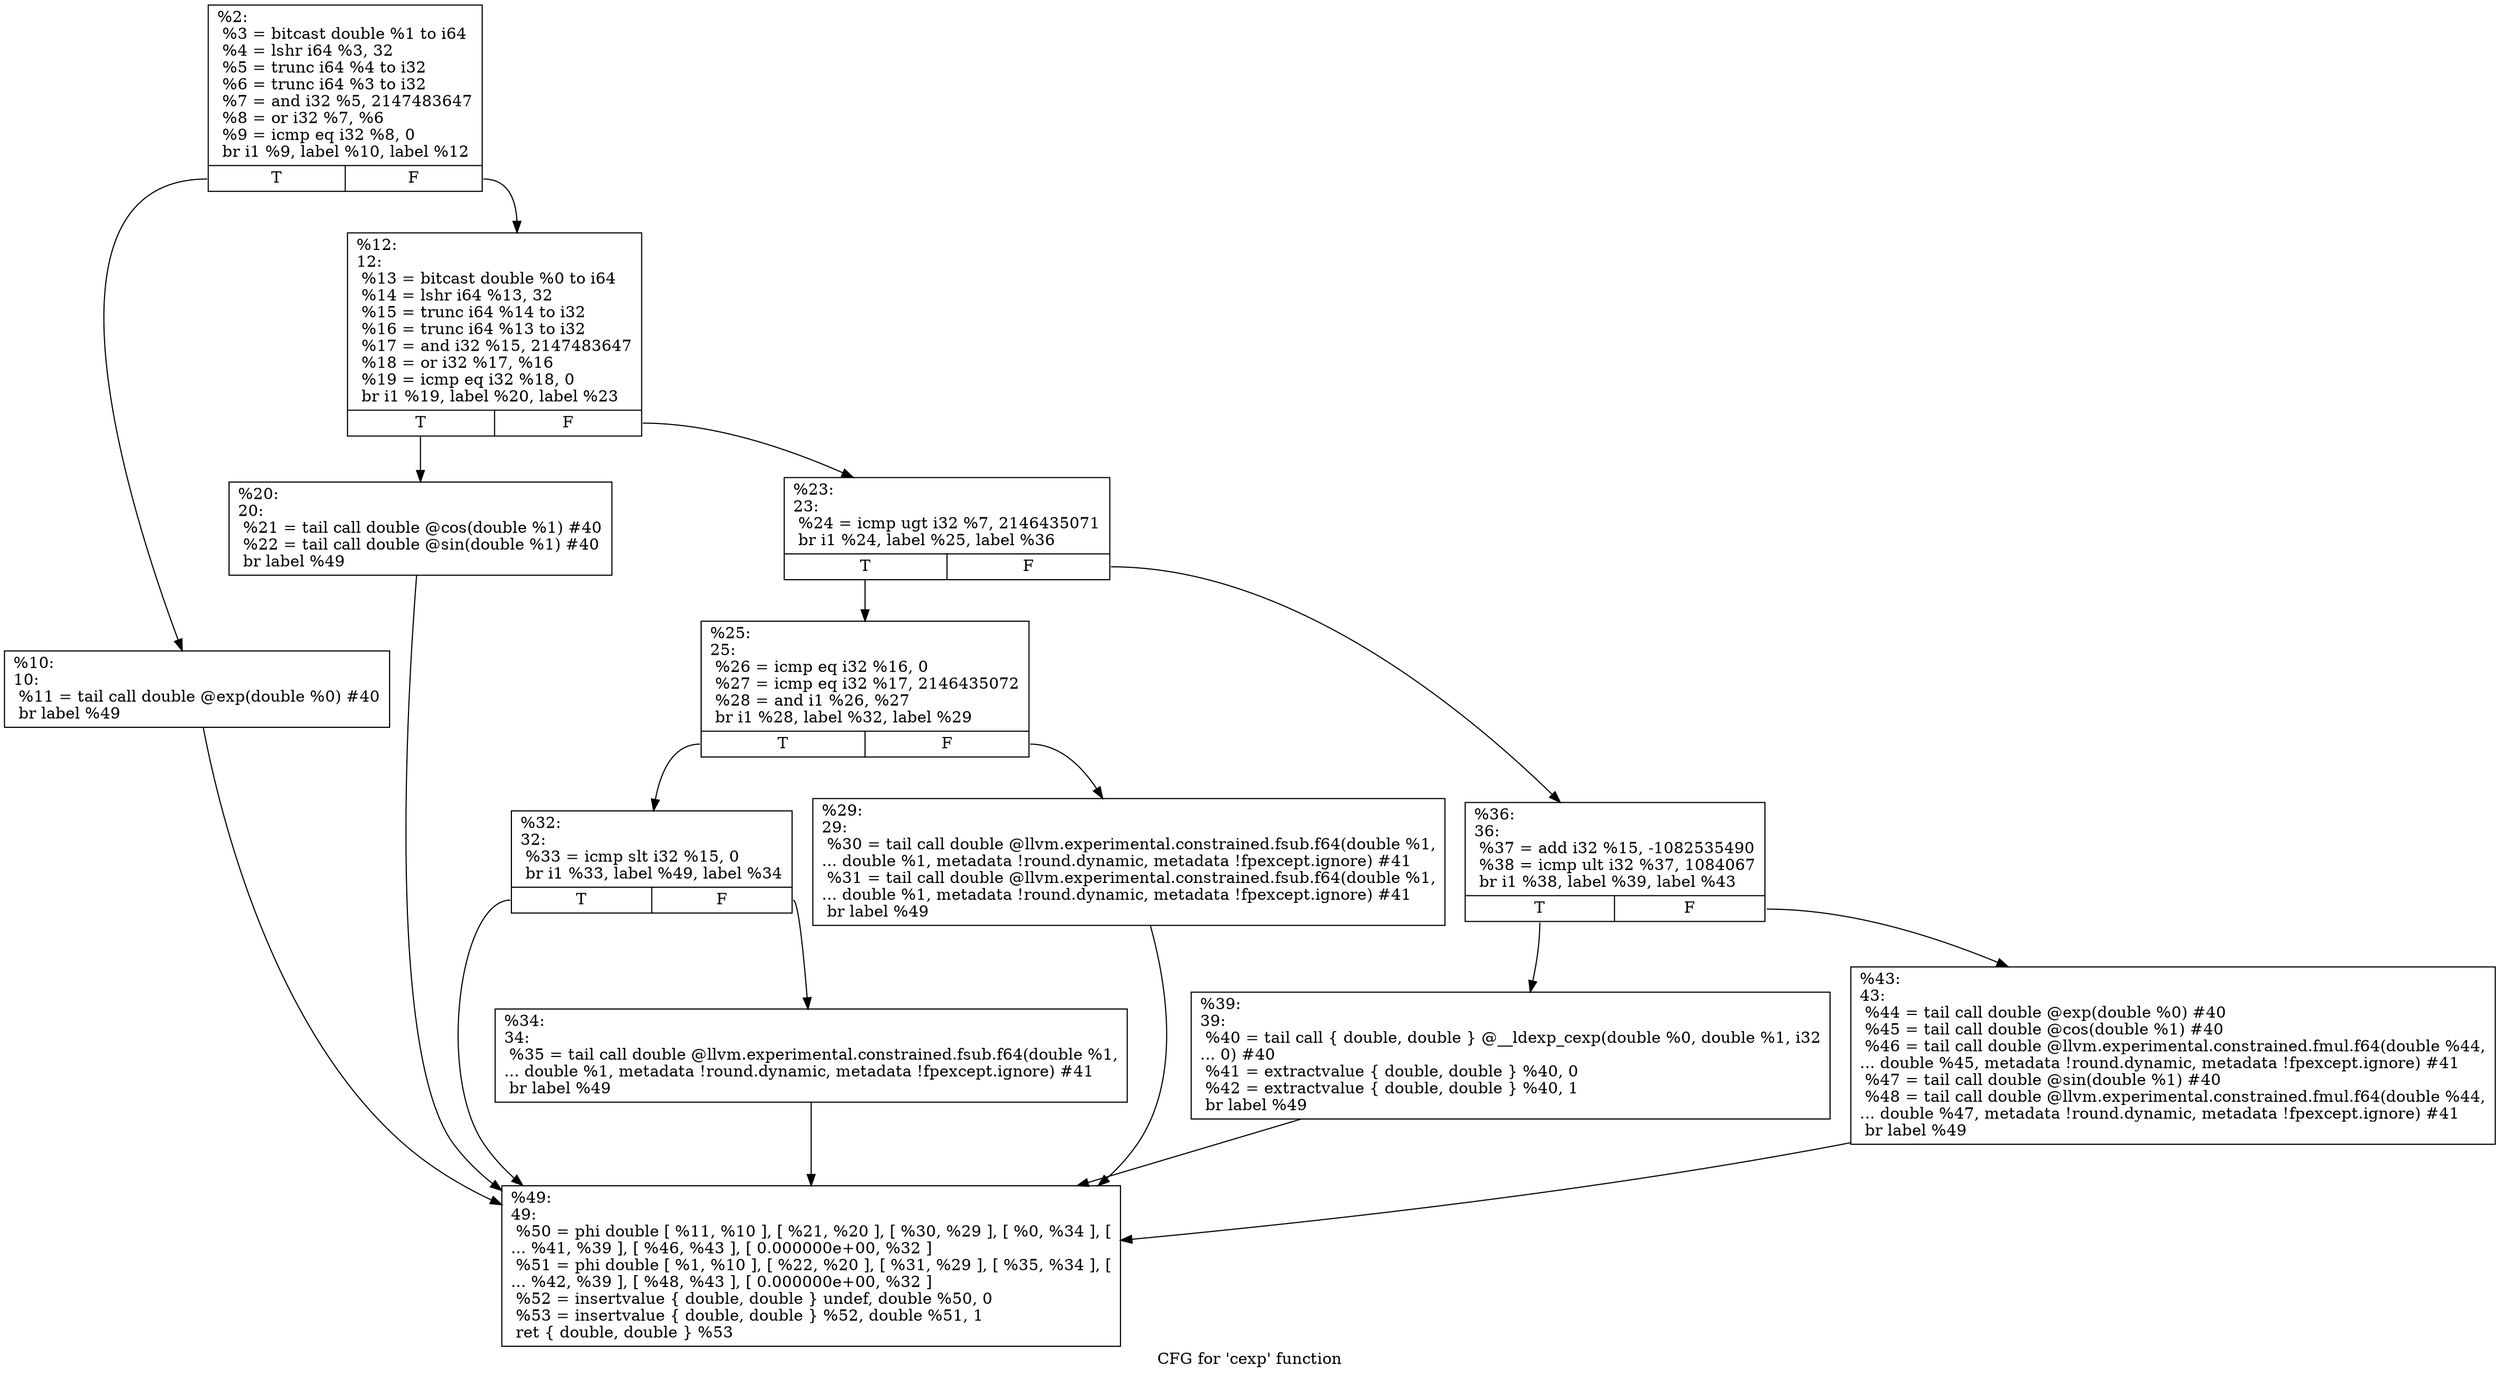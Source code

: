 digraph "CFG for 'cexp' function" {
	label="CFG for 'cexp' function";

	Node0x1a8a740 [shape=record,label="{%2:\l  %3 = bitcast double %1 to i64\l  %4 = lshr i64 %3, 32\l  %5 = trunc i64 %4 to i32\l  %6 = trunc i64 %3 to i32\l  %7 = and i32 %5, 2147483647\l  %8 = or i32 %7, %6\l  %9 = icmp eq i32 %8, 0\l  br i1 %9, label %10, label %12\l|{<s0>T|<s1>F}}"];
	Node0x1a8a740:s0 -> Node0x1a8ab60;
	Node0x1a8a740:s1 -> Node0x1a8abb0;
	Node0x1a8ab60 [shape=record,label="{%10:\l10:                                               \l  %11 = tail call double @exp(double %0) #40\l  br label %49\l}"];
	Node0x1a8ab60 -> Node0x1a8aed0;
	Node0x1a8abb0 [shape=record,label="{%12:\l12:                                               \l  %13 = bitcast double %0 to i64\l  %14 = lshr i64 %13, 32\l  %15 = trunc i64 %14 to i32\l  %16 = trunc i64 %13 to i32\l  %17 = and i32 %15, 2147483647\l  %18 = or i32 %17, %16\l  %19 = icmp eq i32 %18, 0\l  br i1 %19, label %20, label %23\l|{<s0>T|<s1>F}}"];
	Node0x1a8abb0:s0 -> Node0x1a8ac00;
	Node0x1a8abb0:s1 -> Node0x1a8ac50;
	Node0x1a8ac00 [shape=record,label="{%20:\l20:                                               \l  %21 = tail call double @cos(double %1) #40\l  %22 = tail call double @sin(double %1) #40\l  br label %49\l}"];
	Node0x1a8ac00 -> Node0x1a8aed0;
	Node0x1a8ac50 [shape=record,label="{%23:\l23:                                               \l  %24 = icmp ugt i32 %7, 2146435071\l  br i1 %24, label %25, label %36\l|{<s0>T|<s1>F}}"];
	Node0x1a8ac50:s0 -> Node0x1a8aca0;
	Node0x1a8ac50:s1 -> Node0x1a8ade0;
	Node0x1a8aca0 [shape=record,label="{%25:\l25:                                               \l  %26 = icmp eq i32 %16, 0\l  %27 = icmp eq i32 %17, 2146435072\l  %28 = and i1 %26, %27\l  br i1 %28, label %32, label %29\l|{<s0>T|<s1>F}}"];
	Node0x1a8aca0:s0 -> Node0x1a8ad40;
	Node0x1a8aca0:s1 -> Node0x1a8acf0;
	Node0x1a8acf0 [shape=record,label="{%29:\l29:                                               \l  %30 = tail call double @llvm.experimental.constrained.fsub.f64(double %1,\l... double %1, metadata !round.dynamic, metadata !fpexcept.ignore) #41\l  %31 = tail call double @llvm.experimental.constrained.fsub.f64(double %1,\l... double %1, metadata !round.dynamic, metadata !fpexcept.ignore) #41\l  br label %49\l}"];
	Node0x1a8acf0 -> Node0x1a8aed0;
	Node0x1a8ad40 [shape=record,label="{%32:\l32:                                               \l  %33 = icmp slt i32 %15, 0\l  br i1 %33, label %49, label %34\l|{<s0>T|<s1>F}}"];
	Node0x1a8ad40:s0 -> Node0x1a8aed0;
	Node0x1a8ad40:s1 -> Node0x1a8ad90;
	Node0x1a8ad90 [shape=record,label="{%34:\l34:                                               \l  %35 = tail call double @llvm.experimental.constrained.fsub.f64(double %1,\l... double %1, metadata !round.dynamic, metadata !fpexcept.ignore) #41\l  br label %49\l}"];
	Node0x1a8ad90 -> Node0x1a8aed0;
	Node0x1a8ade0 [shape=record,label="{%36:\l36:                                               \l  %37 = add i32 %15, -1082535490\l  %38 = icmp ult i32 %37, 1084067\l  br i1 %38, label %39, label %43\l|{<s0>T|<s1>F}}"];
	Node0x1a8ade0:s0 -> Node0x1a8ae30;
	Node0x1a8ade0:s1 -> Node0x1a8ae80;
	Node0x1a8ae30 [shape=record,label="{%39:\l39:                                               \l  %40 = tail call \{ double, double \} @__ldexp_cexp(double %0, double %1, i32\l... 0) #40\l  %41 = extractvalue \{ double, double \} %40, 0\l  %42 = extractvalue \{ double, double \} %40, 1\l  br label %49\l}"];
	Node0x1a8ae30 -> Node0x1a8aed0;
	Node0x1a8ae80 [shape=record,label="{%43:\l43:                                               \l  %44 = tail call double @exp(double %0) #40\l  %45 = tail call double @cos(double %1) #40\l  %46 = tail call double @llvm.experimental.constrained.fmul.f64(double %44,\l... double %45, metadata !round.dynamic, metadata !fpexcept.ignore) #41\l  %47 = tail call double @sin(double %1) #40\l  %48 = tail call double @llvm.experimental.constrained.fmul.f64(double %44,\l... double %47, metadata !round.dynamic, metadata !fpexcept.ignore) #41\l  br label %49\l}"];
	Node0x1a8ae80 -> Node0x1a8aed0;
	Node0x1a8aed0 [shape=record,label="{%49:\l49:                                               \l  %50 = phi double [ %11, %10 ], [ %21, %20 ], [ %30, %29 ], [ %0, %34 ], [\l... %41, %39 ], [ %46, %43 ], [ 0.000000e+00, %32 ]\l  %51 = phi double [ %1, %10 ], [ %22, %20 ], [ %31, %29 ], [ %35, %34 ], [\l... %42, %39 ], [ %48, %43 ], [ 0.000000e+00, %32 ]\l  %52 = insertvalue \{ double, double \} undef, double %50, 0\l  %53 = insertvalue \{ double, double \} %52, double %51, 1\l  ret \{ double, double \} %53\l}"];
}
